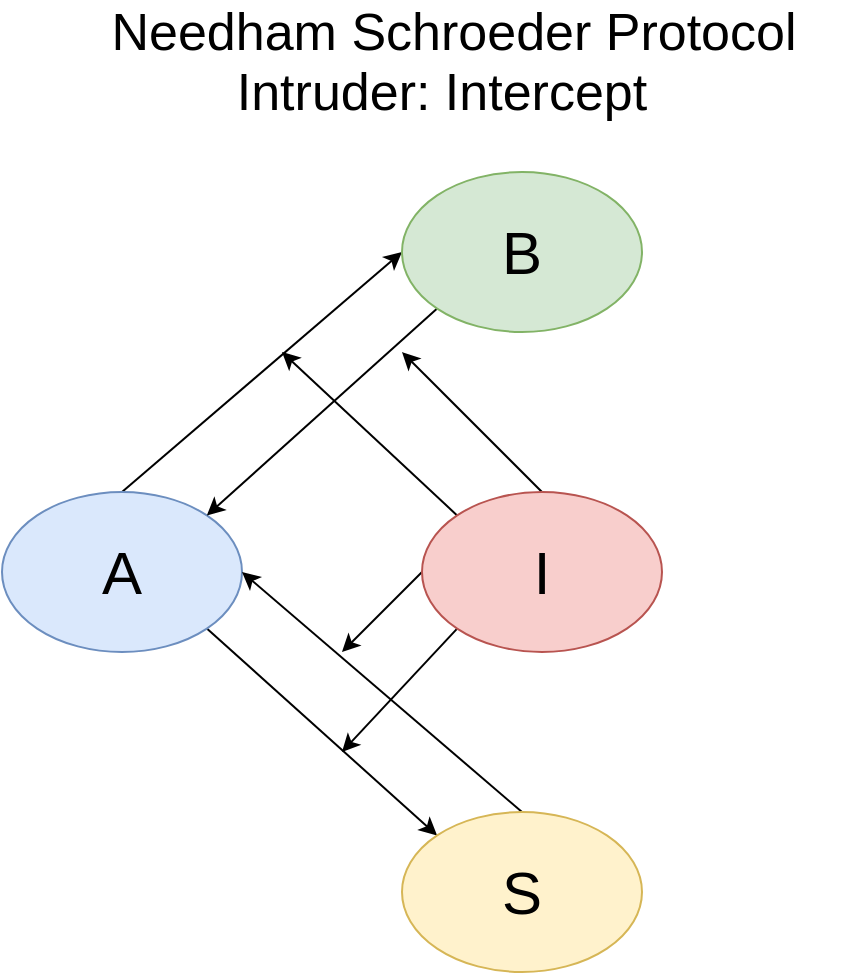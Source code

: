 <mxfile version="12.2.9" type="device" pages="1"><diagram id="CJfzjo8CrC541Imli2br" name="Page-1"><mxGraphModel dx="1656" dy="928" grid="1" gridSize="10" guides="1" tooltips="1" connect="1" arrows="1" fold="1" page="1" pageScale="1" pageWidth="1100" pageHeight="850" math="0" shadow="0"><root><mxCell id="0"/><mxCell id="1" parent="0"/><mxCell id="AXu0NtcbdLtiUJcQkgBA-4" style="rounded=0;orthogonalLoop=1;jettySize=auto;html=1;exitX=0.5;exitY=0;exitDx=0;exitDy=0;entryX=0;entryY=0.5;entryDx=0;entryDy=0;" edge="1" parent="1" source="AXu0NtcbdLtiUJcQkgBA-1" target="AXu0NtcbdLtiUJcQkgBA-2"><mxGeometry relative="1" as="geometry"/></mxCell><mxCell id="AXu0NtcbdLtiUJcQkgBA-7" style="edgeStyle=none;rounded=0;orthogonalLoop=1;jettySize=auto;html=1;exitX=1;exitY=1;exitDx=0;exitDy=0;entryX=0;entryY=0;entryDx=0;entryDy=0;" edge="1" parent="1" source="AXu0NtcbdLtiUJcQkgBA-1" target="AXu0NtcbdLtiUJcQkgBA-3"><mxGeometry relative="1" as="geometry"/></mxCell><mxCell id="AXu0NtcbdLtiUJcQkgBA-1" value="&lt;font style=&quot;font-size: 30px&quot;&gt;A&lt;/font&gt;" style="ellipse;whiteSpace=wrap;html=1;fillColor=#dae8fc;strokeColor=#6c8ebf;" vertex="1" parent="1"><mxGeometry x="240" y="360" width="120" height="80" as="geometry"/></mxCell><mxCell id="AXu0NtcbdLtiUJcQkgBA-5" style="rounded=0;orthogonalLoop=1;jettySize=auto;html=1;exitX=0;exitY=1;exitDx=0;exitDy=0;entryX=1;entryY=0;entryDx=0;entryDy=0;" edge="1" parent="1" source="AXu0NtcbdLtiUJcQkgBA-2" target="AXu0NtcbdLtiUJcQkgBA-1"><mxGeometry relative="1" as="geometry"/></mxCell><mxCell id="AXu0NtcbdLtiUJcQkgBA-2" value="&lt;font style=&quot;font-size: 30px&quot;&gt;B&lt;/font&gt;" style="ellipse;whiteSpace=wrap;html=1;fillColor=#d5e8d4;strokeColor=#82b366;" vertex="1" parent="1"><mxGeometry x="440" y="200" width="120" height="80" as="geometry"/></mxCell><mxCell id="AXu0NtcbdLtiUJcQkgBA-9" style="edgeStyle=none;rounded=0;orthogonalLoop=1;jettySize=auto;html=1;exitX=0.5;exitY=0;exitDx=0;exitDy=0;entryX=1;entryY=0.5;entryDx=0;entryDy=0;" edge="1" parent="1" source="AXu0NtcbdLtiUJcQkgBA-3" target="AXu0NtcbdLtiUJcQkgBA-1"><mxGeometry relative="1" as="geometry"/></mxCell><mxCell id="AXu0NtcbdLtiUJcQkgBA-3" value="&lt;font style=&quot;font-size: 30px&quot;&gt;S&lt;/font&gt;" style="ellipse;whiteSpace=wrap;html=1;fillColor=#fff2cc;strokeColor=#d6b656;" vertex="1" parent="1"><mxGeometry x="440" y="520" width="120" height="80" as="geometry"/></mxCell><mxCell id="AXu0NtcbdLtiUJcQkgBA-17" value="&lt;font style=&quot;font-size: 26px&quot;&gt;Needham Schroeder Protocol&lt;/font&gt;" style="text;html=1;strokeColor=none;fillColor=none;align=center;verticalAlign=middle;whiteSpace=wrap;rounded=0;" vertex="1" parent="1"><mxGeometry x="260" y="120" width="412" height="20" as="geometry"/></mxCell><mxCell id="AXu0NtcbdLtiUJcQkgBA-24" style="edgeStyle=none;rounded=0;orthogonalLoop=1;jettySize=auto;html=1;exitX=0.5;exitY=0;exitDx=0;exitDy=0;" edge="1" parent="1" source="AXu0NtcbdLtiUJcQkgBA-18"><mxGeometry relative="1" as="geometry"><mxPoint x="440" y="290" as="targetPoint"/></mxGeometry></mxCell><mxCell id="AXu0NtcbdLtiUJcQkgBA-25" style="edgeStyle=none;rounded=0;orthogonalLoop=1;jettySize=auto;html=1;exitX=0;exitY=0;exitDx=0;exitDy=0;" edge="1" parent="1" source="AXu0NtcbdLtiUJcQkgBA-18"><mxGeometry relative="1" as="geometry"><mxPoint x="380" y="290" as="targetPoint"/></mxGeometry></mxCell><mxCell id="AXu0NtcbdLtiUJcQkgBA-26" style="edgeStyle=none;rounded=0;orthogonalLoop=1;jettySize=auto;html=1;exitX=0;exitY=0.5;exitDx=0;exitDy=0;" edge="1" parent="1" source="AXu0NtcbdLtiUJcQkgBA-18"><mxGeometry relative="1" as="geometry"><mxPoint x="410" y="440" as="targetPoint"/></mxGeometry></mxCell><mxCell id="AXu0NtcbdLtiUJcQkgBA-27" style="edgeStyle=none;rounded=0;orthogonalLoop=1;jettySize=auto;html=1;exitX=0;exitY=1;exitDx=0;exitDy=0;" edge="1" parent="1" source="AXu0NtcbdLtiUJcQkgBA-18"><mxGeometry relative="1" as="geometry"><mxPoint x="410" y="490" as="targetPoint"/></mxGeometry></mxCell><mxCell id="AXu0NtcbdLtiUJcQkgBA-18" value="&lt;font style=&quot;font-size: 30px&quot;&gt;I&lt;/font&gt;" style="ellipse;whiteSpace=wrap;html=1;fillColor=#f8cecc;strokeColor=#b85450;" vertex="1" parent="1"><mxGeometry x="450" y="360" width="120" height="80" as="geometry"/></mxCell><mxCell id="AXu0NtcbdLtiUJcQkgBA-28" value="&lt;font style=&quot;font-size: 26px&quot;&gt;Intruder: Intercept&lt;/font&gt;" style="text;html=1;strokeColor=none;fillColor=none;align=center;verticalAlign=middle;whiteSpace=wrap;rounded=0;" vertex="1" parent="1"><mxGeometry x="300" y="150" width="320" height="20" as="geometry"/></mxCell></root></mxGraphModel></diagram></mxfile>
